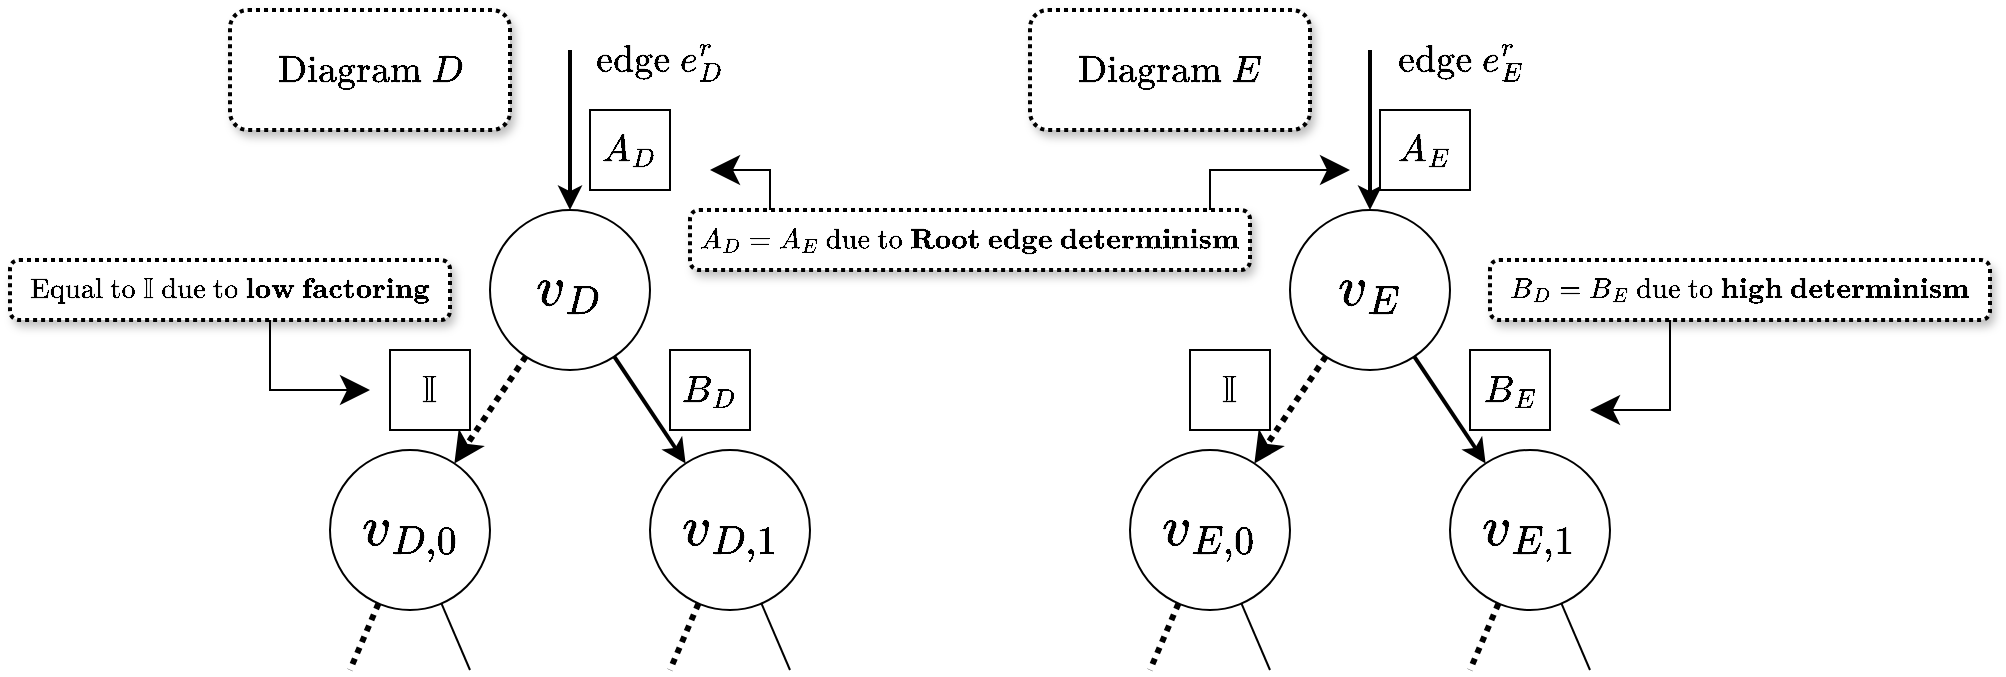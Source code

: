 <mxfile version="14.6.13" type="device"><diagram id="peluvpd-hit_nEt_jxfE" name="Page-1"><mxGraphModel dx="2035" dy="803" grid="1" gridSize="10" guides="1" tooltips="1" connect="1" arrows="1" fold="1" page="1" pageScale="1" pageWidth="850" pageHeight="1100" math="1" shadow="0"><root><mxCell id="0"/><mxCell id="1" parent="0"/><mxCell id="3zKV1pSe7GAxUfd-UCtH-7" style="orthogonalLoop=1;jettySize=auto;html=1;curved=1;fontSize=24;dashed=1;dashPattern=1 1;strokeWidth=3;" parent="1" source="3zKV1pSe7GAxUfd-UCtH-1" target="3zKV1pSe7GAxUfd-UCtH-3" edge="1"><mxGeometry relative="1" as="geometry"/></mxCell><mxCell id="3zKV1pSe7GAxUfd-UCtH-8" style="edgeStyle=none;curved=1;orthogonalLoop=1;jettySize=auto;html=1;fontSize=24;strokeWidth=2;" parent="1" source="3zKV1pSe7GAxUfd-UCtH-1" target="3zKV1pSe7GAxUfd-UCtH-4" edge="1"><mxGeometry relative="1" as="geometry"/></mxCell><mxCell id="3zKV1pSe7GAxUfd-UCtH-11" style="edgeStyle=none;orthogonalLoop=1;jettySize=auto;html=1;rounded=0;fontSize=24;endArrow=none;endFill=0;startArrow=classic;startFill=1;strokeWidth=2;" parent="1" source="3zKV1pSe7GAxUfd-UCtH-1" edge="1"><mxGeometry relative="1" as="geometry"><mxPoint x="200" y="120" as="targetPoint"/></mxGeometry></mxCell><mxCell id="3zKV1pSe7GAxUfd-UCtH-1" value="$$v_D$$" style="ellipse;whiteSpace=wrap;html=1;aspect=fixed;fontSize=24;" parent="1" vertex="1"><mxGeometry x="160" y="200" width="80" height="80" as="geometry"/></mxCell><mxCell id="3zKV1pSe7GAxUfd-UCtH-9" style="edgeStyle=none;curved=1;orthogonalLoop=1;jettySize=auto;html=1;fontSize=24;dashed=1;dashPattern=1 1;strokeWidth=3;" parent="1" source="3zKV1pSe7GAxUfd-UCtH-2" target="3zKV1pSe7GAxUfd-UCtH-5" edge="1"><mxGeometry relative="1" as="geometry"/></mxCell><mxCell id="3zKV1pSe7GAxUfd-UCtH-10" style="edgeStyle=none;curved=1;orthogonalLoop=1;jettySize=auto;html=1;fontSize=24;strokeWidth=2;" parent="1" source="3zKV1pSe7GAxUfd-UCtH-2" target="3zKV1pSe7GAxUfd-UCtH-6" edge="1"><mxGeometry relative="1" as="geometry"/></mxCell><mxCell id="3zKV1pSe7GAxUfd-UCtH-12" style="edgeStyle=none;rounded=0;orthogonalLoop=1;jettySize=auto;html=1;fontSize=24;endArrow=none;endFill=0;startArrow=classic;startFill=1;strokeWidth=2;" parent="1" source="3zKV1pSe7GAxUfd-UCtH-2" edge="1"><mxGeometry relative="1" as="geometry"><mxPoint x="600" y="120" as="targetPoint"/></mxGeometry></mxCell><mxCell id="3zKV1pSe7GAxUfd-UCtH-2" value="$$v_E$$" style="ellipse;whiteSpace=wrap;html=1;aspect=fixed;fontSize=24;" parent="1" vertex="1"><mxGeometry x="560" y="200" width="80" height="80" as="geometry"/></mxCell><mxCell id="3zKV1pSe7GAxUfd-UCtH-21" style="edgeStyle=none;rounded=0;orthogonalLoop=1;jettySize=auto;html=1;dashed=1;dashPattern=1 1;startArrow=none;startFill=0;endArrow=none;endFill=0;strokeWidth=3;fontSize=16;" parent="1" source="3zKV1pSe7GAxUfd-UCtH-3" edge="1"><mxGeometry relative="1" as="geometry"><mxPoint x="90" y="430" as="targetPoint"/></mxGeometry></mxCell><mxCell id="3zKV1pSe7GAxUfd-UCtH-30" style="edgeStyle=none;rounded=0;orthogonalLoop=1;jettySize=auto;html=1;startArrow=none;startFill=0;endArrow=none;endFill=0;strokeWidth=1;fontSize=16;" parent="1" source="3zKV1pSe7GAxUfd-UCtH-3" edge="1"><mxGeometry relative="1" as="geometry"><mxPoint x="150" y="430" as="targetPoint"/></mxGeometry></mxCell><mxCell id="3zKV1pSe7GAxUfd-UCtH-3" value="$$v_{D,0}$$" style="ellipse;whiteSpace=wrap;html=1;aspect=fixed;fontSize=24;" parent="1" vertex="1"><mxGeometry x="80" y="320" width="80" height="80" as="geometry"/></mxCell><mxCell id="3zKV1pSe7GAxUfd-UCtH-25" style="edgeStyle=none;rounded=0;orthogonalLoop=1;jettySize=auto;html=1;startArrow=none;startFill=0;endArrow=none;endFill=0;strokeWidth=3;fontSize=16;dashed=1;dashPattern=1 1;" parent="1" source="3zKV1pSe7GAxUfd-UCtH-4" edge="1"><mxGeometry relative="1" as="geometry"><mxPoint x="250" y="430" as="targetPoint"/></mxGeometry></mxCell><mxCell id="3zKV1pSe7GAxUfd-UCtH-29" style="edgeStyle=none;rounded=0;orthogonalLoop=1;jettySize=auto;html=1;startArrow=none;startFill=0;endArrow=none;endFill=0;strokeWidth=1;fontSize=16;" parent="1" source="3zKV1pSe7GAxUfd-UCtH-4" edge="1"><mxGeometry relative="1" as="geometry"><mxPoint x="310" y="430" as="targetPoint"/></mxGeometry></mxCell><mxCell id="3zKV1pSe7GAxUfd-UCtH-4" value="$$v_{D,1}$$" style="ellipse;whiteSpace=wrap;html=1;aspect=fixed;fontSize=24;" parent="1" vertex="1"><mxGeometry x="240" y="320" width="80" height="80" as="geometry"/></mxCell><mxCell id="3zKV1pSe7GAxUfd-UCtH-22" style="edgeStyle=none;rounded=0;orthogonalLoop=1;jettySize=auto;html=1;dashed=1;dashPattern=1 1;startArrow=none;startFill=0;endArrow=none;endFill=0;strokeWidth=3;fontSize=16;" parent="1" source="3zKV1pSe7GAxUfd-UCtH-5" edge="1"><mxGeometry relative="1" as="geometry"><mxPoint x="490" y="430" as="targetPoint"/></mxGeometry></mxCell><mxCell id="3zKV1pSe7GAxUfd-UCtH-28" style="edgeStyle=none;rounded=0;orthogonalLoop=1;jettySize=auto;html=1;startArrow=none;startFill=0;endArrow=none;endFill=0;strokeWidth=1;fontSize=16;" parent="1" source="3zKV1pSe7GAxUfd-UCtH-5" edge="1"><mxGeometry relative="1" as="geometry"><mxPoint x="550" y="430" as="targetPoint"/></mxGeometry></mxCell><mxCell id="3zKV1pSe7GAxUfd-UCtH-5" value="$$v_{E,0}$$" style="ellipse;whiteSpace=wrap;html=1;aspect=fixed;fontSize=24;" parent="1" vertex="1"><mxGeometry x="480" y="320" width="80" height="80" as="geometry"/></mxCell><mxCell id="3zKV1pSe7GAxUfd-UCtH-26" style="edgeStyle=none;rounded=0;orthogonalLoop=1;jettySize=auto;html=1;dashed=1;dashPattern=1 1;startArrow=none;startFill=0;endArrow=none;endFill=0;strokeWidth=3;fontSize=16;" parent="1" source="3zKV1pSe7GAxUfd-UCtH-6" edge="1"><mxGeometry relative="1" as="geometry"><mxPoint x="650" y="430" as="targetPoint"/></mxGeometry></mxCell><mxCell id="3zKV1pSe7GAxUfd-UCtH-27" style="edgeStyle=none;rounded=0;orthogonalLoop=1;jettySize=auto;html=1;startArrow=none;startFill=0;endArrow=none;endFill=0;strokeWidth=1;fontSize=16;" parent="1" source="3zKV1pSe7GAxUfd-UCtH-6" edge="1"><mxGeometry relative="1" as="geometry"><mxPoint x="710" y="430" as="targetPoint"/></mxGeometry></mxCell><mxCell id="3zKV1pSe7GAxUfd-UCtH-6" value="$$v_{E,1}$$" style="ellipse;whiteSpace=wrap;html=1;aspect=fixed;fontSize=24;" parent="1" vertex="1"><mxGeometry x="640" y="320" width="80" height="80" as="geometry"/></mxCell><mxCell id="3zKV1pSe7GAxUfd-UCtH-13" value="$$\mathbb I$$" style="rounded=0;whiteSpace=wrap;html=1;fontSize=16;" parent="1" vertex="1"><mxGeometry x="110" y="270" width="40" height="40" as="geometry"/></mxCell><mxCell id="3zKV1pSe7GAxUfd-UCtH-14" value="$$\mathbb I$$" style="rounded=0;whiteSpace=wrap;html=1;fontSize=16;" parent="1" vertex="1"><mxGeometry x="510" y="270" width="40" height="40" as="geometry"/></mxCell><mxCell id="3zKV1pSe7GAxUfd-UCtH-15" value="$$B_D$$" style="rounded=0;whiteSpace=wrap;html=1;fontSize=16;" parent="1" vertex="1"><mxGeometry x="250" y="270" width="40" height="40" as="geometry"/></mxCell><mxCell id="3zKV1pSe7GAxUfd-UCtH-16" value="$$B_E$$" style="rounded=0;whiteSpace=wrap;html=1;fontSize=16;" parent="1" vertex="1"><mxGeometry x="650" y="270" width="40" height="40" as="geometry"/></mxCell><mxCell id="3zKV1pSe7GAxUfd-UCtH-17" value="$$A_D$$" style="rounded=0;whiteSpace=wrap;html=1;fontSize=16;" parent="1" vertex="1"><mxGeometry x="210" y="150" width="40" height="40" as="geometry"/></mxCell><mxCell id="3zKV1pSe7GAxUfd-UCtH-18" value="&lt;span style=&quot;color: rgb(0 , 0 , 0) ; font-family: &amp;#34;helvetica&amp;#34; ; font-size: 16px ; font-style: normal ; font-weight: 400 ; letter-spacing: normal ; text-align: center ; text-indent: 0px ; text-transform: none ; word-spacing: 0px ; background-color: rgb(248 , 249 , 250) ; display: inline ; float: none&quot;&gt;$$A_E$$&lt;/span&gt;" style="rounded=0;whiteSpace=wrap;html=1;fontSize=16;" parent="1" vertex="1"><mxGeometry x="605" y="150" width="45" height="40" as="geometry"/></mxCell><mxCell id="3zKV1pSe7GAxUfd-UCtH-19" value="$$\text{edge }e_D^r$$" style="text;html=1;strokeColor=none;fillColor=none;align=center;verticalAlign=middle;whiteSpace=wrap;rounded=0;fontSize=16;" parent="1" vertex="1"><mxGeometry x="210" y="110" width="70" height="30" as="geometry"/></mxCell><mxCell id="3zKV1pSe7GAxUfd-UCtH-20" value="$$\text{edge }e_E^r$$" style="text;html=1;strokeColor=none;fillColor=none;align=center;verticalAlign=middle;whiteSpace=wrap;rounded=0;fontSize=16;" parent="1" vertex="1"><mxGeometry x="610" y="110" width="70" height="30" as="geometry"/></mxCell><mxCell id="lcSPV57Or5vVP56_YSUZ-6" style="edgeStyle=orthogonalEdgeStyle;rounded=0;orthogonalLoop=1;jettySize=auto;html=1;endSize=12;" parent="1" source="lcSPV57Or5vVP56_YSUZ-1" edge="1"><mxGeometry relative="1" as="geometry"><mxPoint x="100" y="290" as="targetPoint"/><Array as="points"><mxPoint x="50" y="290"/></Array></mxGeometry></mxCell><mxCell id="lcSPV57Or5vVP56_YSUZ-1" value="$$\text{Equal to }\mathbb I\text{ due to }\textbf{low factoring}$$" style="rounded=1;whiteSpace=wrap;html=1;dashed=1;dashPattern=1 1;strokeWidth=2;shadow=1;sketch=0;" parent="1" vertex="1"><mxGeometry x="-80" y="225" width="220" height="30" as="geometry"/></mxCell><mxCell id="lcSPV57Or5vVP56_YSUZ-4" style="edgeStyle=orthogonalEdgeStyle;rounded=0;orthogonalLoop=1;jettySize=auto;html=1;endSize=12;" parent="1" source="lcSPV57Or5vVP56_YSUZ-2" edge="1"><mxGeometry relative="1" as="geometry"><mxPoint x="270" y="180" as="targetPoint"/><Array as="points"><mxPoint x="300" y="180"/></Array></mxGeometry></mxCell><mxCell id="lcSPV57Or5vVP56_YSUZ-5" style="edgeStyle=orthogonalEdgeStyle;rounded=0;orthogonalLoop=1;jettySize=auto;html=1;endSize=12;" parent="1" source="lcSPV57Or5vVP56_YSUZ-2" edge="1"><mxGeometry relative="1" as="geometry"><mxPoint x="590" y="180" as="targetPoint"/><Array as="points"><mxPoint x="520" y="180"/></Array></mxGeometry></mxCell><mxCell id="lcSPV57Or5vVP56_YSUZ-2" value="$$A_D=A_E\text{ due to }\textbf{Root edge determinism}$$" style="rounded=1;whiteSpace=wrap;html=1;dashed=1;dashPattern=1 1;strokeWidth=2;shadow=1;" parent="1" vertex="1"><mxGeometry x="260" y="200" width="280" height="30" as="geometry"/></mxCell><mxCell id="lcSPV57Or5vVP56_YSUZ-7" style="edgeStyle=orthogonalEdgeStyle;rounded=0;orthogonalLoop=1;jettySize=auto;html=1;endSize=12;" parent="1" source="lcSPV57Or5vVP56_YSUZ-3" edge="1"><mxGeometry relative="1" as="geometry"><mxPoint x="710" y="300" as="targetPoint"/><Array as="points"><mxPoint x="750" y="300"/></Array></mxGeometry></mxCell><mxCell id="lcSPV57Or5vVP56_YSUZ-3" value="$$B_D=B_E\text{ due to }\textbf{high determinism}$$" style="rounded=1;whiteSpace=wrap;html=1;dashed=1;dashPattern=1 1;strokeWidth=2;shadow=1;" parent="1" vertex="1"><mxGeometry x="660" y="225" width="250" height="30" as="geometry"/></mxCell><mxCell id="lcSPV57Or5vVP56_YSUZ-8" value="$$\text{Diagram $D$}$$" style="rounded=1;whiteSpace=wrap;html=1;dashed=1;dashPattern=1 1;strokeWidth=2;shadow=1;sketch=0;fontSize=16;" parent="1" vertex="1"><mxGeometry x="30" y="100" width="140" height="60" as="geometry"/></mxCell><mxCell id="lcSPV57Or5vVP56_YSUZ-9" value="$$\text{Diagram $E$}$$" style="rounded=1;whiteSpace=wrap;html=1;dashed=1;dashPattern=1 1;strokeWidth=2;shadow=1;sketch=0;fontSize=16;" parent="1" vertex="1"><mxGeometry x="430" y="100" width="140" height="60" as="geometry"/></mxCell></root></mxGraphModel></diagram></mxfile>
